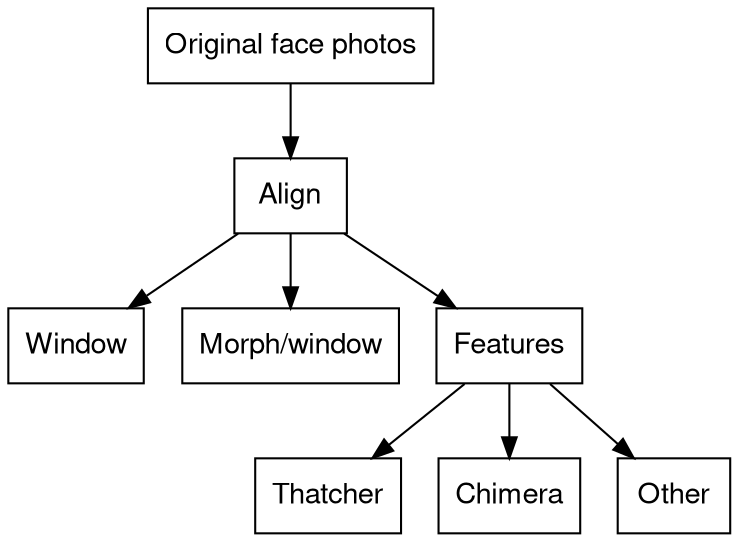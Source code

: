 digraph mygraph {
    fontname="Helvetica,Arial,sans-serif"
    node [fontname="Helvetica,Arial,sans-serif"]
    edge [fontname="Helvetica,Arial,sans-serif"]
    node [shape=box];

    align [label="Align", URL="demos/align/1_basic/README.md"]

    "Original face photos"
    "Original face photos" -> align
    align
    align -> "Window"
    align -> "Morph/window"
    align -> "Features"
    "Features"
    "Features" -> "Thatcher"
    "Features" -> "Chimera"
    "Features" -> "Other"
}
